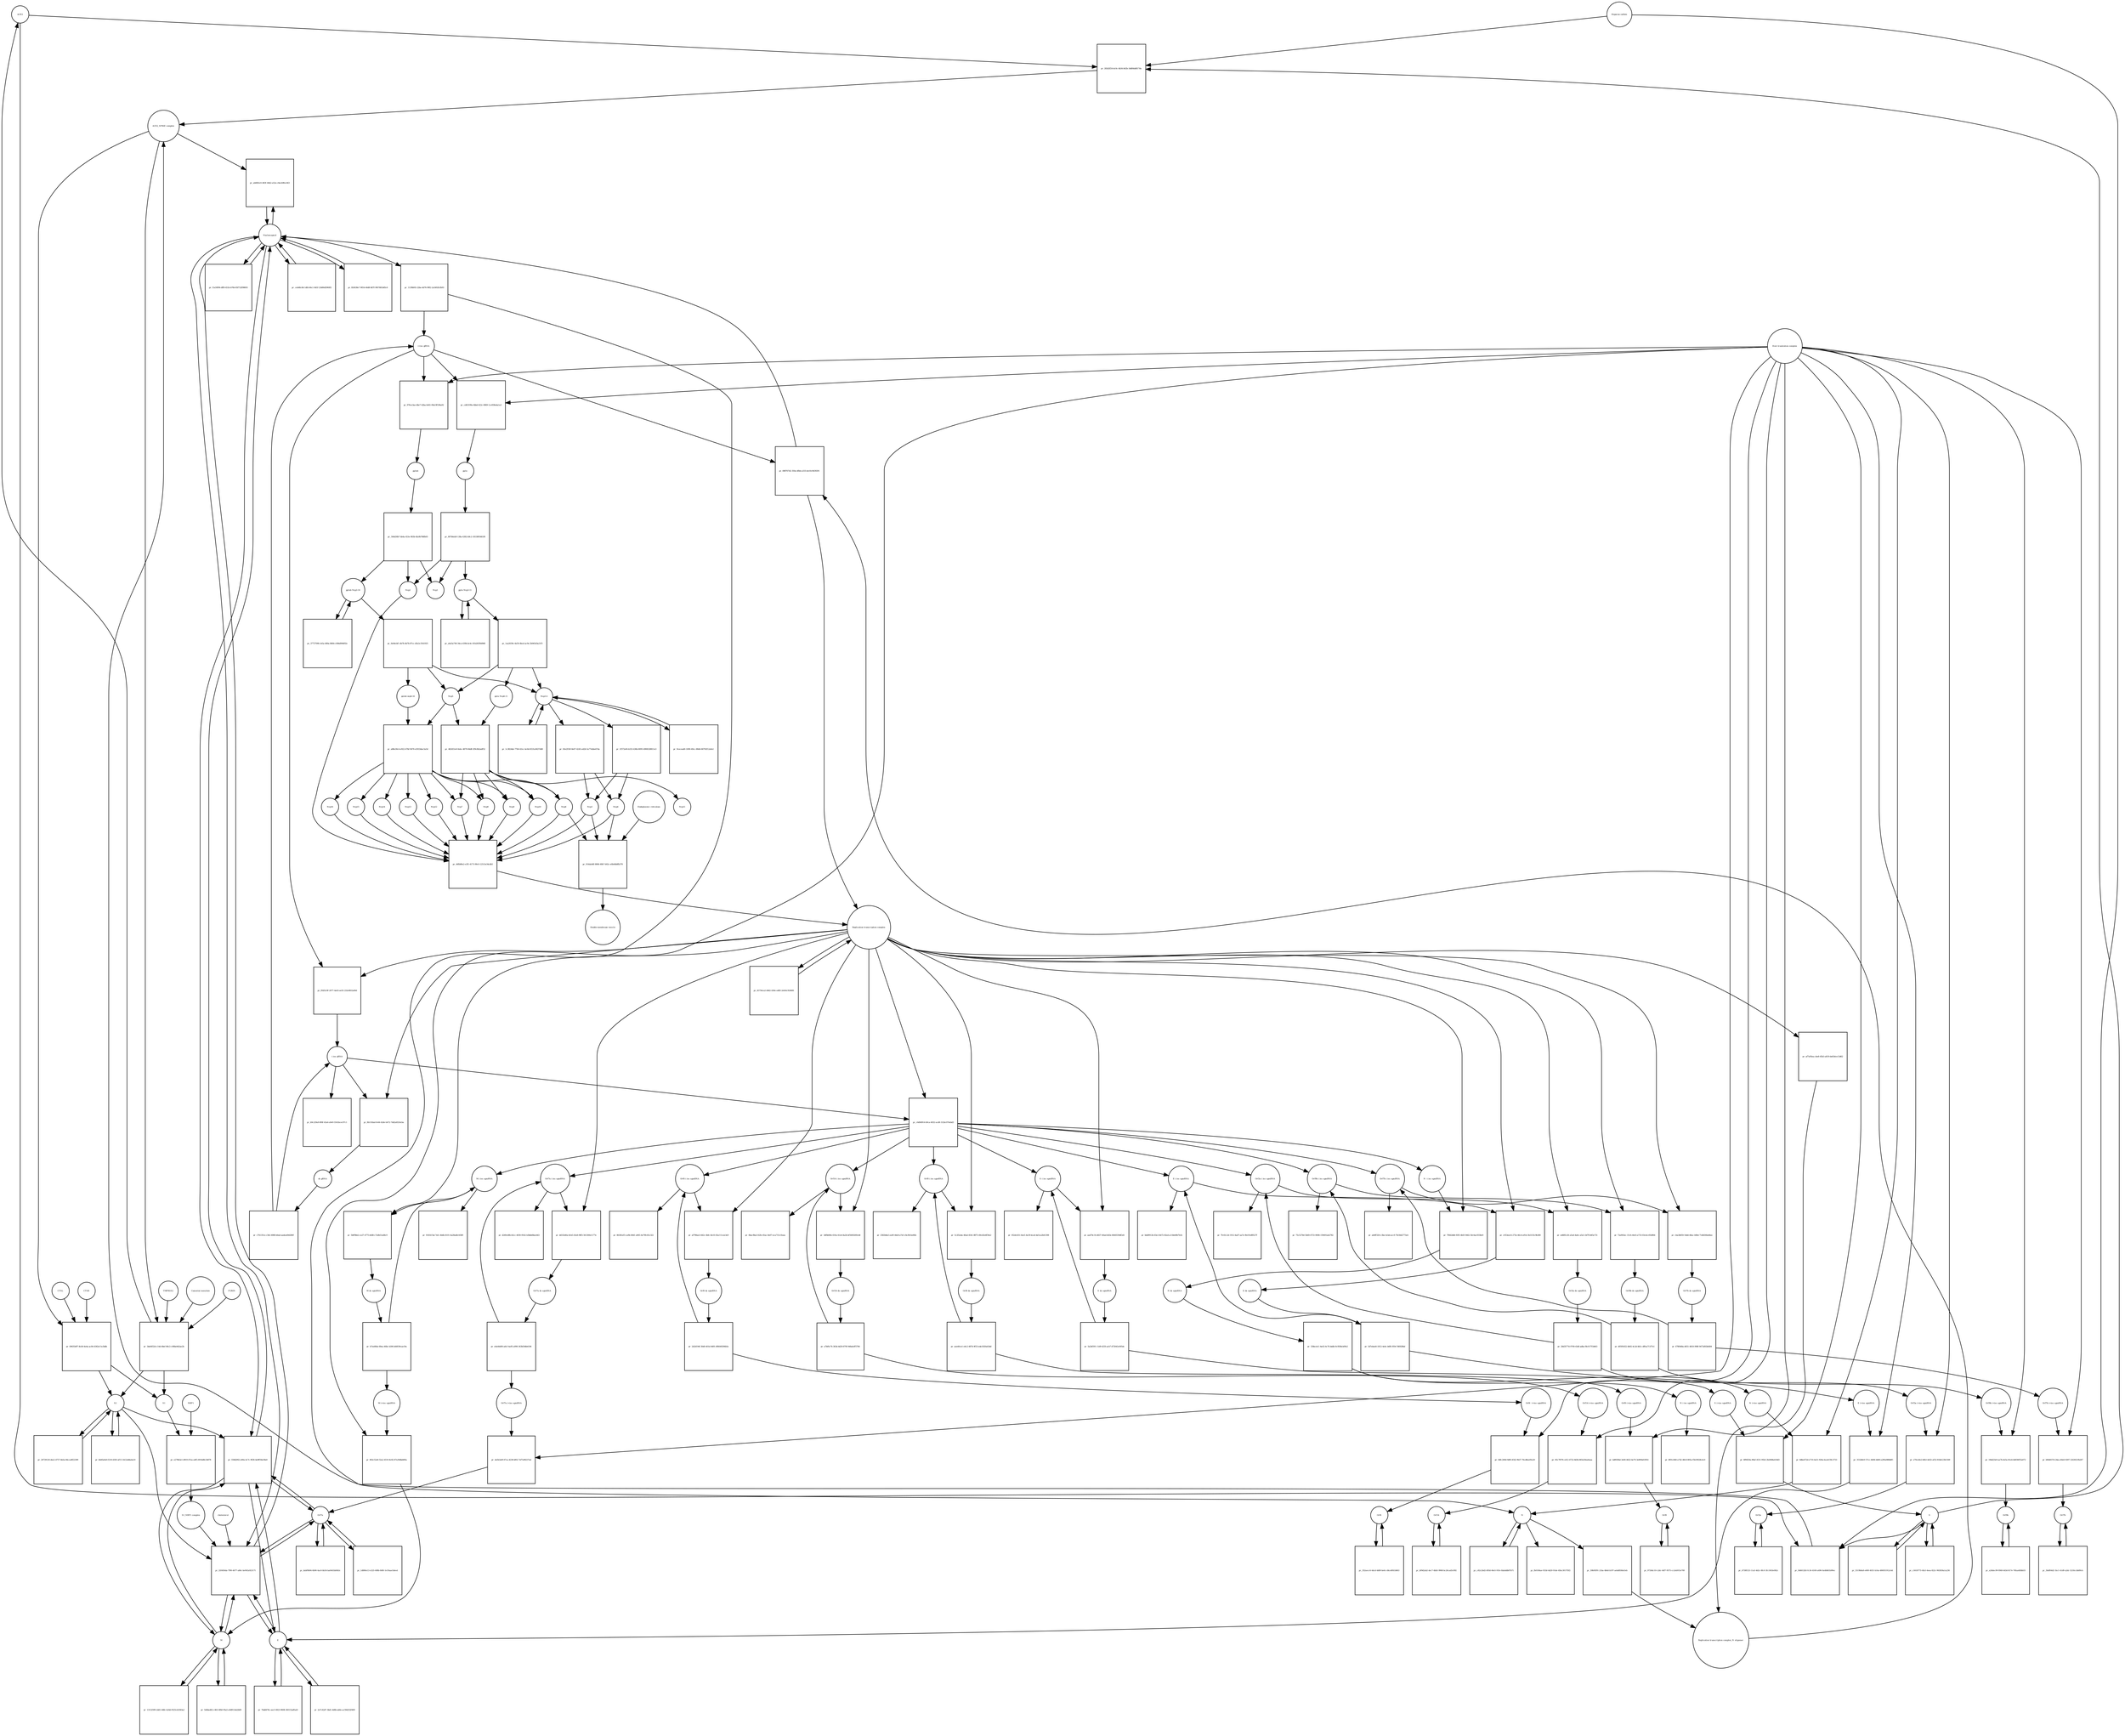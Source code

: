 strict digraph  {
ACE2 [annotation="", bipartite=0, cls=macromolecule, fontsize=4, label=ACE2, shape=circle];
"pr_282d2f24-dc0c-4b34-b62b-3dd84dd817da" [annotation="", bipartite=1, cls=process, fontsize=4, label="pr_282d2f24-dc0c-4b34-b62b-3dd84dd817da", shape=square];
"ACE2_SPIKE complex" [annotation="", bipartite=0, cls=complex, fontsize=4, label="ACE2_SPIKE complex", shape=circle];
"Heparan sulfate" [annotation="urn_miriam_obo.chebi_CHEBI%3A28815", bipartite=0, cls="simple chemical", fontsize=4, label="Heparan sulfate", shape=circle];
S [annotation=urn_miriam_uniprot_P0DTC2, bipartite=0, cls=macromolecule, fontsize=4, label=S, shape=circle];
Nucleocapsid [annotation="urn_miriam_obo.go_GO%3A0019013", bipartite=0, cls=complex, fontsize=4, label=Nucleocapsid, shape=circle];
"pr_ab6fb5c0-483f-44b2-a52e-c8acb9fec463" [annotation="", bipartite=1, cls=process, fontsize=4, label="pr_ab6fb5c0-483f-44b2-a52e-c8acb9fec463", shape=square];
"pr_69635d97-8cb9-4e4a-ac84-4362e11e3bdb" [annotation="", bipartite=1, cls=process, fontsize=4, label="pr_69635d97-8cb9-4e4a-ac84-4362e11e3bdb", shape=square];
S2 [annotation=urn_miriam_interpro_IPR002552, bipartite=0, cls=macromolecule, fontsize=4, label=S2, shape=circle];
CTSB [annotation="", bipartite=0, cls=macromolecule, fontsize=4, label=CTSB, shape=circle];
CTSL [annotation="", bipartite=0, cls=macromolecule, fontsize=4, label=CTSL, shape=circle];
S1 [annotation=urn_miriam_interpro_IPR002551, bipartite=0, cls=macromolecule, fontsize=4, label=S1, shape=circle];
"pr_9d4612b5-fc34-4160-a496-0a48d61b99ec" [annotation="", bipartite=1, cls=process, fontsize=4, label="pr_9d4612b5-fc34-4160-a496-0a48d61b99ec", shape=square];
"pr_320456da-7f90-4677-a86c-be943a923171" [annotation="", bipartite=1, cls=process, fontsize=4, label="pr_320456da-7f90-4677-a86c-be943a923171", shape=square];
cholesterol [annotation="urn_miriam_obo.chebi_CHEBI%3A16113", bipartite=0, cls="simple chemical", fontsize=4, label=cholesterol, shape=circle];
"S1_NRP1 complex" [annotation="", bipartite=0, cls=complex, fontsize=4, label="S1_NRP1 complex", shape=circle];
E [annotation=urn_miriam_uniprot_P0DTC4, bipartite=0, cls=macromolecule, fontsize=4, label=E, shape=circle];
M [annotation=urn_miriam_uniprot_P0DTC5, bipartite=0, cls=macromolecule, fontsize=4, label=M, shape=circle];
Orf7a [annotation=urn_miriam_uniprot_P0DTC7, bipartite=0, cls=macromolecule, fontsize=4, label=Orf7a, shape=circle];
"pr_1139bf45-22ba-4d76-99f2-2a5492fcfb93" [annotation="", bipartite=1, cls=process, fontsize=4, label="pr_1139bf45-22ba-4d76-99f2-2a5492fcfb93", shape=square];
"(+)ss gRNA" [annotation=urn_miriam_refseq_NC_045512, bipartite=0, cls="nucleic acid feature", fontsize=4, label="(+)ss gRNA", shape=circle];
N [annotation=urn_miriam_uniprot_P0DTC9, bipartite=0, cls="macromolecule multimer", fontsize=4, label=N, shape=circle];
"pr_ceb46c8d-1dfd-46c1-8d1f-25d66d5960f2" [annotation="", bipartite=1, cls=process, fontsize=4, label="pr_ceb46c8d-1dfd-46c1-8d1f-25d66d5960f2", shape=square];
"pr_fb5638e7-9054-46d8-8d7f-9f47681b85c6" [annotation="", bipartite=1, cls=process, fontsize=4, label="pr_fb5638e7-9054-46d8-8d7f-9f47681b85c6", shape=square];
"pr_fb0184ae-933d-4d20-91de-45bc3017f5f2" [annotation="", bipartite=1, cls=process, fontsize=4, label="pr_fb0184ae-933d-4d20-91de-45bc3017f5f2", shape=square];
"pr_c82c2bd2-d93d-46e5-91fe-fdabddb87b71" [annotation="", bipartite=1, cls=process, fontsize=4, label="pr_c82c2bd2-d93d-46e5-91fe-fdabddb87b71", shape=square];
"N (+)ss sgmRNA" [annotation=urn_miriam_ncbigene_43740575, bipartite=0, cls="nucleic acid feature", fontsize=4, label="N (+)ss sgmRNA", shape=circle];
"pr_8dbe472d-e710-4a51-926a-bca4159c3733" [annotation="", bipartite=1, cls=process, fontsize=4, label="pr_8dbe472d-e710-4a51-926a-bca4159c3733", shape=square];
"Host translation complex" [annotation="urn_miriam_obo.go_GO%3A0070992", bipartite=0, cls=complex, fontsize=4, label="Host translation complex", shape=circle];
"pr_f1a50f94-dff8-451b-b76b-85f732f98693" [annotation="", bipartite=1, cls=process, fontsize=4, label="pr_f1a50f94-dff8-451b-b76b-85f732f98693", shape=square];
"pr_3de6652d-c14d-48ef-86c2-c08be9d2ae2b" [annotation="", bipartite=1, cls=process, fontsize=4, label="pr_3de6652d-c14d-48ef-86c2-c08be9d2ae2b", shape=square];
FURIN [annotation="", bipartite=0, cls=macromolecule, fontsize=4, label=FURIN, shape=circle];
TMPRSS2 [annotation="", bipartite=0, cls=macromolecule, fontsize=4, label=TMPRSS2, shape=circle];
"Camostat mesylate" [annotation="urn_miriam_pubchem.compound_2536", bipartite=0, cls="simple chemical", fontsize=4, label="Camostat mesylate", shape=circle];
"pr_26729120-dee2-4757-bb3a-84cca8f22309" [annotation="", bipartite=1, cls=process, fontsize=4, label="pr_26729120-dee2-4757-bb3a-84cca8f22309", shape=square];
"Replication transcription complex_N oligomer" [annotation="", bipartite=0, cls=complex, fontsize=4, label="Replication transcription complex_N oligomer", shape=circle];
"pr_088767d2-350a-4fbb-a333-de10c9439291" [annotation="", bipartite=1, cls=process, fontsize=4, label="pr_088767d2-350a-4fbb-a333-de10c9439291", shape=square];
"Replication transcription complex" [annotation="", bipartite=0, cls=complex, fontsize=4, label="Replication transcription complex", shape=circle];
"pr_558d2f62-e00a-4c7c-9f28-4a9ff56e58e0" [annotation="", bipartite=1, cls=process, fontsize=4, label="pr_558d2f62-e00a-4c7c-9f28-4a9ff56e58e0", shape=square];
"pr_b6d5a0e0-f218-4303-af15-1b12a8da4a10" [annotation="", bipartite=1, cls=process, fontsize=4, label="pr_b6d5a0e0-f218-4303-af15-1b12a8da4a10", shape=square];
"pp1a Nsp3-11" [annotation=urn_miriam_uniprot_P0DTC1, bipartite=0, cls=macromolecule, fontsize=4, label="pp1a Nsp3-11", shape=circle];
"pr_1aa2639c-6e50-4bcd-ac9e-2b945d3a21f3" [annotation="", bipartite=1, cls=process, fontsize=4, label="pr_1aa2639c-6e50-4bcd-ac9e-2b945d3a21f3", shape=square];
"pp1a Nsp6-11" [annotation=urn_miriam_uniprot_P0DTC1, bipartite=0, cls=macromolecule, fontsize=4, label="pp1a Nsp6-11", shape=circle];
"Nsp3-4" [annotation="urn_miriam_ncbiprotein_YP_009725299|urn_miriam_ncbiprotein_YP_009725300", bipartite=0, cls=macromolecule, fontsize=4, label="Nsp3-4", shape=circle];
Nsp5 [annotation=urn_miriam_ncbiprotein_YP_009725301, bipartite=0, cls="macromolecule multimer", fontsize=4, label=Nsp5, shape=circle];
"Endoplasmic reticulum" [annotation="urn_miriam_obo.go_GO%3A0005783", bipartite=0, cls=complex, fontsize=4, label="Endoplasmic reticulum", shape=circle];
"pr_914da9df-8806-49b7-b92c-e0b44b8fb378" [annotation="", bipartite=1, cls=process, fontsize=4, label="pr_914da9df-8806-49b7-b92c-e0b44b8fb378", shape=square];
"Double-membrane vesicle" [annotation="urn_miriam_obo.go_GO%3A0039718", bipartite=0, cls=complex, fontsize=4, label="Double-membrane vesicle", shape=circle];
Nsp4 [annotation=urn_miriam_ncbiprotein_YP_009725300, bipartite=0, cls=macromolecule, fontsize=4, label=Nsp4, shape=circle];
Nsp3 [annotation=urn_miriam_ncbiprotein_YP_009725299, bipartite=0, cls=macromolecule, fontsize=4, label=Nsp3, shape=circle];
Nsp6 [annotation=urn_miriam_ncbiprotein_YP_009725302, bipartite=0, cls=macromolecule, fontsize=4, label=Nsp6, shape=circle];
"pr_a6a5a749-34ca-439b-bc4c-81b265f9d968" [annotation="", bipartite=1, cls=process, fontsize=4, label="pr_a6a5a749-34ca-439b-bc4c-81b265f9d968", shape=square];
"pr_9cecead0-1690-49cc-88d4-66792f12a0a1" [annotation="", bipartite=1, cls=process, fontsize=4, label="pr_9cecead0-1690-49cc-88d4-66792f12a0a1", shape=square];
"pp1ab Nsp3-16" [annotation=urn_miriam_uniprot_P0DTD1, bipartite=0, cls=macromolecule, fontsize=4, label="pp1ab Nsp3-16", shape=circle];
"pr_37727090-cb5a-480a-8684-c084d994f02c" [annotation="", bipartite=1, cls=process, fontsize=4, label="pr_37727090-cb5a-480a-8684-c084d994f02c", shape=square];
"pr_0e9dcbf1-4b7b-4b7b-87cc-d5e2c3541925" [annotation="", bipartite=1, cls=process, fontsize=4, label="pr_0e9dcbf1-4b7b-4b7b-87cc-d5e2c3541925", shape=square];
"pp1ab nsp6-16" [annotation=urn_miriam_uniprot_P0DTD1, bipartite=0, cls=macromolecule, fontsize=4, label="pp1ab nsp6-16", shape=circle];
"pr_13132599-2dd1-448c-b24d-0525cb3583a2" [annotation="", bipartite=1, cls=process, fontsize=4, label="pr_13132599-2dd1-448c-b24d-0525cb3583a2", shape=square];
"pr_7bdd476c-eecf-4923-9608-383152affad3" [annotation="", bipartite=1, cls=process, fontsize=4, label="pr_7bdd476c-eecf-4923-9608-383152affad3", shape=square];
"pr_c5618773-4fa5-4eea-822c-963836a1a236" [annotation="", bipartite=1, cls=process, fontsize=4, label="pr_c5618773-4fa5-4eea-822c-963836a1a236", shape=square];
"pr_5d4bed62-c463-4fb0-95a5-e9d913eb2b69" [annotation="", bipartite=1, cls=process, fontsize=4, label="pr_5d4bed62-c463-4fb0-95a5-e9d913eb2b69", shape=square];
"pr_2e7c42d7-3bd1-4d6b-ab6e-ac59d252f409" [annotation="", bipartite=1, cls=process, fontsize=4, label="pr_2e7c42d7-3bd1-4d6b-ab6e-ac59d252f409", shape=square];
"pr_5519b8a8-e600-4031-b14a-486931912c6d" [annotation="", bipartite=1, cls=process, fontsize=4, label="pr_5519b8a8-e600-4031-b14a-486931912c6d", shape=square];
"pr_dabf9b94-6b96-4ac6-bb34-ba0441bb9b3c" [annotation="", bipartite=1, cls=process, fontsize=4, label="pr_dabf9b94-6b96-4ac6-bb34-ba0441bb9b3c", shape=square];
Orf6 [annotation=urn_miriam_uniprot_P0DTC6, bipartite=0, cls=macromolecule, fontsize=4, label=Orf6, shape=circle];
"pr_352aecc6-4dcd-4d69-be6c-d4ce8f41b863" [annotation="", bipartite=1, cls=process, fontsize=4, label="pr_352aecc6-4dcd-4d69-be6c-d4ce8f41b863", shape=square];
Orf3a [annotation=urn_miriam_uniprot_P0DTC3, bipartite=0, cls=macromolecule, fontsize=4, label=Orf3a, shape=circle];
"pr_4738f125-11a5-4d2c-8fc0-3fc1063e082c" [annotation="", bipartite=1, cls=process, fontsize=4, label="pr_4738f125-11a5-4d2c-8fc0-3fc1063e082c", shape=square];
Orf8 [annotation=urn_miriam_uniprot_P0DTC8, bipartite=0, cls=macromolecule, fontsize=4, label=Orf8, shape=circle];
"pr_9726dc10-c2dc-44f7-9575-cc2eb915e700" [annotation="", bipartite=1, cls=process, fontsize=4, label="pr_9726dc10-c2dc-44f7-9575-cc2eb915e700", shape=square];
Orf9b [annotation=urn_miriam_uniprot_P0DTD2, bipartite=0, cls=macromolecule, fontsize=4, label=Orf9b, shape=circle];
"pr_a26dec99-f068-443d-817e-76faa4fdbb55" [annotation="", bipartite=1, cls=process, fontsize=4, label="pr_a26dec99-f068-443d-817e-76faa4fdbb55", shape=square];
Orf14 [annotation=urn_miriam_uniprot_P0DTD3, bipartite=0, cls=macromolecule, fontsize=4, label=Orf14, shape=circle];
"pr_bf9d2ab2-dec7-4bb5-9968-bc26cad3c892" [annotation="", bipartite=1, cls=process, fontsize=4, label="pr_bf9d2ab2-dec7-4bb5-9968-bc26cad3c892", shape=square];
Orf7b [annotation=urn_miriam_uniprot_P0DTD8, bipartite=0, cls=macromolecule, fontsize=4, label=Orf7b, shape=circle];
"pr_3bdf04d2-1bc1-41d9-a2dc-5218ccbb89cb" [annotation="", bipartite=1, cls=process, fontsize=4, label="pr_3bdf04d2-1bc1-41d9-a2dc-5218ccbb89cb", shape=square];
"pr_1d886e13-e325-408b-84f6-1e19aae5deed" [annotation="", bipartite=1, cls=process, fontsize=4, label="pr_1d886e13-e325-408b-84f6-1e19aae5deed", shape=square];
"M (+)ss sgmRNA" [annotation="", bipartite=0, cls="nucleic acid feature", fontsize=4, label="M (+)ss sgmRNA", shape=circle];
"pr_802c52e8-52a2-4510-8c82-87a39dbd4f0a" [annotation="", bipartite=1, cls=process, fontsize=4, label="pr_802c52e8-52a2-4510-8c82-87a39dbd4f0a", shape=square];
"E (+)ss sgmRNA" [annotation="", bipartite=0, cls="nucleic acid feature", fontsize=4, label="E (+)ss sgmRNA", shape=circle];
"pr_3532db1f-57cc-4b94-b460-a2f0a088b8f1" [annotation="", bipartite=1, cls=process, fontsize=4, label="pr_3532db1f-57cc-4b94-b460-a2f0a088b8f1", shape=square];
"S (+)ss sgmRNA" [annotation="", bipartite=0, cls="nucleic acid feature", fontsize=4, label="S (+)ss sgmRNA", shape=circle];
"pr_6ff6f20a-89af-4531-95b3-2b2068a418d3" [annotation="", bipartite=1, cls=process, fontsize=4, label="pr_6ff6f20a-89af-4531-95b3-2b2068a418d3", shape=square];
"Orf7a (+)ss sgmRNA" [annotation="", bipartite=0, cls="nucleic acid feature", fontsize=4, label="Orf7a (+)ss sgmRNA", shape=circle];
"pr_da5b3a0f-67ca-4238-bf02-7ef7a90237ad" [annotation="", bipartite=1, cls=process, fontsize=4, label="pr_da5b3a0f-67ca-4238-bf02-7ef7a90237ad", shape=square];
"Orf6  (+)ss sgmRNA" [annotation="", bipartite=0, cls="nucleic acid feature", fontsize=4, label="Orf6  (+)ss sgmRNA", shape=circle];
"pr_0dfc249d-9df0-4542-9b37-76cd8ee05e20" [annotation="", bipartite=1, cls=process, fontsize=4, label="pr_0dfc249d-9df0-4542-9b37-76cd8ee05e20", shape=square];
"Orf3a (+)ss sgmRNA" [annotation="", bipartite=0, cls="nucleic acid feature", fontsize=4, label="Orf3a (+)ss sgmRNA", shape=circle];
"pr_e70ce0e2-bfb3-4d32-af32-81bb123b1569" [annotation="", bipartite=1, cls=process, fontsize=4, label="pr_e70ce0e2-bfb3-4d32-af32-81bb123b1569", shape=square];
"Orf8 (+)ss sgmRNA" [annotation="", bipartite=0, cls="nucleic acid feature", fontsize=4, label="Orf8 (+)ss sgmRNA", shape=circle];
"pr_bdf65fbd-3e60-4622-be70-3e809a61ff41" [annotation="", bipartite=1, cls=process, fontsize=4, label="pr_bdf65fbd-3e60-4622-be70-3e809a61ff41", shape=square];
"Orf9b (+)ss sgmRNA" [annotation="", bipartite=0, cls="nucleic acid feature", fontsize=4, label="Orf9b (+)ss sgmRNA", shape=circle];
"pr_16bd23e9-aa7b-4e5a-81e4-bb936f55a072" [annotation="", bipartite=1, cls=process, fontsize=4, label="pr_16bd23e9-aa7b-4e5a-81e4-bb936f55a072", shape=square];
"Orf14 (+)ss sgmRNA" [annotation="", bipartite=0, cls="nucleic acid feature", fontsize=4, label="Orf14 (+)ss sgmRNA", shape=circle];
"pr_85c7f076-cd12-4722-8d3b-865a50ea6aaa" [annotation="", bipartite=1, cls=process, fontsize=4, label="pr_85c7f076-cd12-4722-8d3b-865a50ea6aaa", shape=square];
"Orf7b (+)ss sgmRNA" [annotation="", bipartite=0, cls="nucleic acid feature", fontsize=4, label="Orf7b (+)ss sgmRNA", shape=circle];
"pr_b9b4037d-24ea-40e6-9297-3243021fb267" [annotation="", bipartite=1, cls=process, fontsize=4, label="pr_b9b4037d-24ea-40e6-9297-3243021fb267", shape=square];
"(-)ss gRNA" [annotation=urn_miriam_refseq_NC_045512, bipartite=0, cls="nucleic acid feature", fontsize=4, label="(-)ss gRNA", shape=circle];
"pr_b9c229a9-8f6f-43a4-a9e9-5541bcec97c1" [annotation="", bipartite=1, cls=process, fontsize=4, label="pr_b9c229a9-8f6f-43a4-a9e9-5541bcec97c1", shape=square];
"pr_59b95f91-21ba-4b6d-b197-aebd858de3eb" [annotation="", bipartite=1, cls=process, fontsize=4, label="pr_59b95f91-21ba-4b6d-b197-aebd858de3eb", shape=square];
"pr_f92f2c9f-2077-4a43-ae55-232e0832af6d" [annotation="", bipartite=1, cls=process, fontsize=4, label="pr_f92f2c9f-2077-4a43-ae55-232e0832af6d", shape=square];
"M (-)ss sgmRNA" [annotation=urn_miriam_ncbigene_43740571, bipartite=0, cls="nucleic acid feature", fontsize=4, label="M (-)ss sgmRNA", shape=circle];
"pr_9181b7ab-7efc-4b4b-8101-6a28adb14589" [annotation="", bipartite=1, cls=process, fontsize=4, label="pr_9181b7ab-7efc-4b4b-8101-6a28adb14589", shape=square];
"E (-)ss sgmRNA" [annotation=urn_miriam_ncbigene_43740570, bipartite=0, cls="nucleic acid feature", fontsize=4, label="E (-)ss sgmRNA", shape=circle];
"pr_bbd9912b-63e3-4b72-82ed-a11bb49b7b1b" [annotation="", bipartite=1, cls=process, fontsize=4, label="pr_bbd9912b-63e3-4b72-82ed-a11bb49b7b1b", shape=square];
"S (-)ss sgmRNA" [annotation="", bipartite=0, cls="nucleic acid feature", fontsize=4, label="S (-)ss sgmRNA", shape=circle];
"pr_052dc631-0ee5-4e39-bca4-be5ca2b41398" [annotation="", bipartite=1, cls=process, fontsize=4, label="pr_052dc631-0ee5-4e39-bca4-be5ca2b41398", shape=square];
"Orf7a (-)ss sgmRNA" [annotation="", bipartite=0, cls="nucleic acid feature", fontsize=4, label="Orf7a (-)ss sgmRNA", shape=circle];
"pr_d249cd0b-b5cc-4030-9542-b3bbb0bee443" [annotation="", bipartite=1, cls=process, fontsize=4, label="pr_d249cd0b-b5cc-4030-9542-b3bbb0bee443", shape=square];
"Orf6 (-)ss sgmRNA" [annotation="", bipartite=0, cls="nucleic acid feature", fontsize=4, label="Orf6 (-)ss sgmRNA", shape=circle];
"pr_86381ef3-ca9b-49d1-a965-4e79fc65c322" [annotation="", bipartite=1, cls=process, fontsize=4, label="pr_86381ef3-ca9b-49d1-a965-4e79fc65c322", shape=square];
"Orf3a (-)ss sgmRNA" [annotation="", bipartite=0, cls="nucleic acid feature", fontsize=4, label="Orf3a (-)ss sgmRNA", shape=circle];
"pr_7fc61c2d-1912-4ad7-aa7e-9b191df8527f" [annotation="", bipartite=1, cls=process, fontsize=4, label="pr_7fc61c2d-1912-4ad7-aa7e-9b191df8527f", shape=square];
"Orf8 (-)ss sgmRNA" [annotation="", bipartite=0, cls="nucleic acid feature", fontsize=4, label="Orf8 (-)ss sgmRNA", shape=circle];
"pr_2582b8a5-ea9f-44e8-a7ef-c0e39cfa06fe" [annotation="", bipartite=1, cls=process, fontsize=4, label="pr_2582b8a5-ea9f-44e8-a7ef-c0e39cfa06fe", shape=square];
"Orf9b (-)ss sgmRNA" [annotation="", bipartite=0, cls="nucleic acid feature", fontsize=4, label="Orf9b (-)ss sgmRNA", shape=circle];
"pr_75c527b0-5b69-4733-9008-159491ab2782" [annotation="", bipartite=1, cls=process, fontsize=4, label="pr_75c527b0-5b69-4733-9008-159491ab2782", shape=square];
"Orf14 (-)ss sgmRNA" [annotation="", bipartite=0, cls="nucleic acid feature", fontsize=4, label="Orf14 (-)ss sgmRNA", shape=circle];
"pr_0bac9ba3-62fe-45ac-8e07-eca715c1faea" [annotation="", bipartite=1, cls=process, fontsize=4, label="pr_0bac9ba3-62fe-45ac-8e07-eca715c1faea", shape=square];
"Orf7b (-)ss sgmRNA" [annotation="", bipartite=0, cls="nucleic acid feature", fontsize=4, label="Orf7b (-)ss sgmRNA", shape=circle];
"pr_ab0ff320-c3be-4cbd-acc9-7fe56d2773e4" [annotation="", bipartite=1, cls=process, fontsize=4, label="pr_ab0ff320-c3be-4cbd-acc9-7fe56d2773e4", shape=square];
"pr_8b11fdad-fe44-42de-b472-7dd2a8324cba" [annotation="", bipartite=1, cls=process, fontsize=4, label="pr_8b11fdad-fe44-42de-b472-7dd2a8324cba", shape=square];
"ds gRNA" [annotation=urn_miriam_refseq_NC_045512, bipartite=0, cls="nucleic acid feature", fontsize=4, label="ds gRNA", shape=circle];
"pr_5bff9bb2-ce27-4775-bfd8-c7a0b51a68c9" [annotation="", bipartite=1, cls=process, fontsize=4, label="pr_5bff9bb2-ce27-4775-bfd8-c7a0b51a68c9", shape=square];
"M ds sgmRNA" [annotation="", bipartite=0, cls="nucleic acid feature", fontsize=4, label="M ds sgmRNA", shape=circle];
"pr_c053eec6-273e-46c4-a91d-3b3135c9b380" [annotation="", bipartite=1, cls=process, fontsize=4, label="pr_c053eec6-273e-46c4-a91d-3b3135c9b380", shape=square];
"E ds sgmRNA" [annotation="", bipartite=0, cls="nucleic acid feature", fontsize=4, label="E ds sgmRNA", shape=circle];
"pr_aad74c16-d637-40ad-b63e-8640339df2d1" [annotation="", bipartite=1, cls=process, fontsize=4, label="pr_aad74c16-d637-40ad-b63e-8640339df2d1", shape=square];
"S ds sgmRNA" [annotation="", bipartite=0, cls="nucleic acid feature", fontsize=4, label="S ds sgmRNA", shape=circle];
"pr_dd332d0a-8cb5-43e8-98f3-561300e1177e" [annotation="", bipartite=1, cls=process, fontsize=4, label="pr_dd332d0a-8cb5-43e8-98f3-561300e1177e", shape=square];
"Orf7a ds sgmRNA" [annotation="", bipartite=0, cls="nucleic acid feature", fontsize=4, label="Orf7a ds sgmRNA", shape=circle];
"pr_af798ae3-642c-4bfc-8e10-45a111cee3e9" [annotation="", bipartite=1, cls=process, fontsize=4, label="pr_af798ae3-642c-4bfc-8e10-45a111cee3e9", shape=square];
"Orf6 ds sgmRNA" [annotation="", bipartite=0, cls="nucleic acid feature", fontsize=4, label="Orf6 ds sgmRNA", shape=circle];
"pr_ed685c26-a5a4-4a6c-a5e3-3d7f1d45e731" [annotation="", bipartite=1, cls=process, fontsize=4, label="pr_ed685c26-a5a4-4a6c-a5e3-3d7f1d45e731", shape=square];
"Orf3a ds sgmRNA" [annotation="", bipartite=0, cls="nucleic acid feature", fontsize=4, label="Orf3a ds sgmRNA", shape=circle];
"pr_5c2f2a4a-40ad-4541-8875-49cd3e4f59e2" [annotation="", bipartite=1, cls=process, fontsize=4, label="pr_5c2f2a4a-40ad-4541-8875-49cd3e4f59e2", shape=square];
"Orf8 ds sgmRNA" [annotation="", bipartite=0, cls="nucleic acid feature", fontsize=4, label="Orf8 ds sgmRNA", shape=circle];
"pr_72a903ec-15c4-44c6-a733-03cdcc05d964" [annotation="", bipartite=1, cls=process, fontsize=4, label="pr_72a903ec-15c4-44c6-a733-03cdcc05d964", shape=square];
"Orf9b ds sgmRNA" [annotation="", bipartite=0, cls="nucleic acid feature", fontsize=4, label="Orf9b ds sgmRNA", shape=circle];
"pr_3df8d49e-610a-41e4-8a2b-bf5600269cb8" [annotation="", bipartite=1, cls=process, fontsize=4, label="pr_3df8d49e-610a-41e4-8a2b-bf5600269cb8", shape=square];
"Orf14 ds sgmRNA" [annotation="", bipartite=0, cls="nucleic acid feature", fontsize=4, label="Orf14 ds sgmRNA", shape=circle];
"pr_cba3b859-54dd-48ac-b9b4-71db506eb8ee" [annotation="", bipartite=1, cls=process, fontsize=4, label="pr_cba3b859-54dd-48ac-b9b4-71db506eb8ee", shape=square];
"Orf7b ds sgmRNA" [annotation="", bipartite=0, cls="nucleic acid feature", fontsize=4, label="Orf7b ds sgmRNA", shape=circle];
"pr_c761351e-c3b3-4988-b6ad-aadea49d280f" [annotation="", bipartite=1, cls=process, fontsize=4, label="pr_c761351e-c3b3-4988-b6ad-aadea49d280f", shape=square];
"pr_b7ee8fde-69ea-46bc-b306-bfd039cae19a" [annotation="", bipartite=1, cls=process, fontsize=4, label="pr_b7ee8fde-69ea-46bc-b306-bfd039cae19a", shape=square];
"pr_5d7ebee8-1812-4e4c-b6f6-959c7d6928bd" [annotation="", bipartite=1, cls=process, fontsize=4, label="pr_5d7ebee8-1812-4e4c-b6f6-959c7d6928bd", shape=square];
"pr_5a2bf391-11d9-425f-acb7-d72043c005dc" [annotation="", bipartite=1, cls=process, fontsize=4, label="pr_5a2bf391-11d9-425f-acb7-d72043c005dc", shape=square];
"pr_e4e44d00-a6cf-4a95-a990-363b59db4184" [annotation="", bipartite=1, cls=process, fontsize=4, label="pr_e4e44d00-a6cf-4a95-a990-363b59db4184", shape=square];
"pr_2d2d194f-30d0-401d-9d91-8f6649296b5e" [annotation="", bipartite=1, cls=process, fontsize=4, label="pr_2d2d194f-30d0-401d-9d91-8f6649296b5e", shape=square];
"pr_28d3577d-9749-43df-adbe-f8c017f1b843" [annotation="", bipartite=1, cls=process, fontsize=4, label="pr_28d3577d-9749-43df-adbe-f8c017f1b843", shape=square];
"pr_aee40ce1-e4c2-487d-9f33-ede1820a63dd" [annotation="", bipartite=1, cls=process, fontsize=4, label="pr_aee40ce1-e4c2-487d-9f33-ede1820a63dd", shape=square];
"pr_d0595452-4b92-4c2d-8d1c-dffea711f7e1" [annotation="", bipartite=1, cls=process, fontsize=4, label="pr_d0595452-4b92-4c2d-8d1c-dffea711f7e1", shape=square];
"pr_a7bf6c76-363d-4d29-870f-948afeff5784" [annotation="", bipartite=1, cls=process, fontsize=4, label="pr_a7bf6c76-363d-4d29-870f-948afeff5784", shape=square];
"pr_678f448a-d651-4818-998f-9472d92bfd04" [annotation="", bipartite=1, cls=process, fontsize=4, label="pr_678f448a-d651-4818-998f-9472d92bfd04", shape=square];
"N  (-)ss sgmRNA" [annotation=urn_miriam_ncbigene_43740575, bipartite=0, cls="nucleic acid feature", fontsize=4, label="N  (-)ss sgmRNA", shape=circle];
"pr_7f642db8-93f5-4b5f-9462-5b14ac0558e9" [annotation="", bipartite=1, cls=process, fontsize=4, label="pr_7f642db8-93f5-4b5f-9462-5b14ac0558e9", shape=square];
"N ds sgmRNA" [annotation="", bipartite=0, cls="nucleic acid feature", fontsize=4, label="N ds sgmRNA", shape=circle];
"pr_338ecdc1-4e43-4c76-bddb-9c950bcbf9e2" [annotation="", bipartite=1, cls=process, fontsize=4, label="pr_338ecdc1-4e43-4c76-bddb-9c950bcbf9e2", shape=square];
"N (-)ss sgmRNA" [annotation="", bipartite=0, cls="nucleic acid feature", fontsize=4, label="N (-)ss sgmRNA", shape=circle];
pp1ab [annotation=urn_miriam_uniprot_P0DTD1, bipartite=0, cls=macromolecule, fontsize=4, label=pp1ab, shape=circle];
"pr_564d30b7-bb4a-453e-983b-4fa9b788fb05" [annotation="", bipartite=1, cls=process, fontsize=4, label="pr_564d30b7-bb4a-453e-983b-4fa9b788fb05", shape=square];
Nsp2 [annotation=urn_miriam_ncbiprotein_YP_009725298, bipartite=0, cls=macromolecule, fontsize=4, label=Nsp2, shape=circle];
Nsp1 [annotation=urn_miriam_ncbiprotein_YP_009725297, bipartite=0, cls=macromolecule, fontsize=4, label=Nsp1, shape=circle];
pp1a [annotation=urn_miriam_uniprot_P0DTC1, bipartite=0, cls=macromolecule, fontsize=4, label=pp1a, shape=circle];
"pr_807b6eb9-138a-4382-b9c2-1815895461f8" [annotation="", bipartite=1, cls=process, fontsize=4, label="pr_807b6eb9-138a-4382-b9c2-1815895461f8", shape=square];
"pr_1c3824de-77b0-43cc-bc6d-6531a9437d48" [annotation="", bipartite=1, cls=process, fontsize=4, label="pr_1c3824de-77b0-43cc-bc6d-6531a9437d48", shape=square];
"pr_1f572ef4-b333-436b-8095-4908328811e3" [annotation="", bipartite=1, cls=process, fontsize=4, label="pr_1f572ef4-b333-436b-8095-4908328811e3", shape=square];
"pr_83e2f16f-8e07-4245-a42b-5a77ebbe47da" [annotation="", bipartite=1, cls=process, fontsize=4, label="pr_83e2f16f-8e07-4245-a42b-5a77ebbe47da", shape=square];
"pr_482451e0-0ebc-4879-84d8-5f9c8b2adf52" [annotation="", bipartite=1, cls=process, fontsize=4, label="pr_482451e0-0ebc-4879-84d8-5f9c8b2adf52", shape=square];
Nsp7 [annotation=urn_miriam_ncbiprotein_YP_009725303, bipartite=0, cls=macromolecule, fontsize=4, label=Nsp7, shape=circle];
Nsp8 [annotation=urn_miriam_ncbiprotein_YP_009725304, bipartite=0, cls=macromolecule, fontsize=4, label=Nsp8, shape=circle];
Nsp9 [annotation=urn_miriam_ncbiprotein_YP_009725305, bipartite=0, cls=macromolecule, fontsize=4, label=Nsp9, shape=circle];
Nsp10 [annotation=urn_miriam_ncbiprotein_YP_009725306, bipartite=0, cls=macromolecule, fontsize=4, label=Nsp10, shape=circle];
Nsp11 [annotation=urn_miriam_ncbiprotein_YP_009725312, bipartite=0, cls=macromolecule, fontsize=4, label=Nsp11, shape=circle];
"pr_a88e30c4-e922-47bf-9470-e5933dac5a5d" [annotation="", bipartite=1, cls=process, fontsize=4, label="pr_a88e30c4-e922-47bf-9470-e5933dac5a5d", shape=square];
Nsp13 [annotation=urn_miriam_ncbiprotein_YP_009725308, bipartite=0, cls=macromolecule, fontsize=4, label=Nsp13, shape=circle];
Nsp12 [annotation=urn_miriam_ncbiprotein_YP_009725307, bipartite=0, cls=macromolecule, fontsize=4, label=Nsp12, shape=circle];
Nsp16 [annotation=urn_miriam_ncbiprotein_YP_009725311, bipartite=0, cls=macromolecule, fontsize=4, label=Nsp16, shape=circle];
Nsp15 [annotation=urn_miriam_ncbiprotein_YP_009725310, bipartite=0, cls=macromolecule, fontsize=4, label=Nsp15, shape=circle];
Nsp14 [annotation=urn_miriam_ncbiprotein_YP_009725309, bipartite=0, cls=macromolecule, fontsize=4, label=Nsp14, shape=circle];
"pr_46fb80e2-e3f1-4173-99c0-12513e34cdb5" [annotation="", bipartite=1, cls=process, fontsize=4, label="pr_46fb80e2-e3f1-4173-99c0-12513e34cdb5", shape=square];
"pr_cd63199a-4bbd-422c-8069-1ce938eda1a3" [annotation="", bipartite=1, cls=process, fontsize=4, label="pr_cd63199a-4bbd-422c-8069-1ce938eda1a3", shape=square];
"pr_976ce3ae-dbe7-42ba-b441-f6dc9f106a92" [annotation="", bipartite=1, cls=process, fontsize=4, label="pr_976ce3ae-dbe7-42ba-b441-f6dc9f106a92", shape=square];
"pr_8f01c840-a742-48c8-805a-f5b19028c4c0" [annotation="", bipartite=1, cls=process, fontsize=4, label="pr_8f01c840-a742-48c8-805a-f5b19028c4c0", shape=square];
"pr_45754ca2-d442-436e-a485-2efe6c924681" [annotation="", bipartite=1, cls=process, fontsize=4, label="pr_45754ca2-d442-436e-a485-2efe6c924681", shape=square];
"pr_af7a95ea-cbe8-45b3-a819-de83dce13d62" [annotation="", bipartite=1, cls=process, fontsize=4, label="pr_af7a95ea-cbe8-45b3-a819-de83dce13d62", shape=square];
"pr_c6d9d914-b9ca-4032-acd8-312bc074ebd3" [annotation="", bipartite=1, cls=process, fontsize=4, label="pr_c6d9d914-b9ca-4032-acd8-312bc074ebd3", shape=square];
"pr_e278b3e1-d919-47ea-a4f5-6914d8c54878" [annotation="", bipartite=1, cls=process, fontsize=4, label="pr_e278b3e1-d919-47ea-a4f5-6914d8c54878", shape=square];
NRP1 [annotation="", bipartite=0, cls=macromolecule, fontsize=4, label=NRP1, shape=circle];
ACE2 -> "pr_282d2f24-dc0c-4b34-b62b-3dd84dd817da"  [annotation="", interaction_type=consumption];
ACE2 -> "pr_9d4612b5-fc34-4160-a496-0a48d61b99ec"  [annotation="", interaction_type=consumption];
"pr_282d2f24-dc0c-4b34-b62b-3dd84dd817da" -> "ACE2_SPIKE complex"  [annotation="", interaction_type=production];
"ACE2_SPIKE complex" -> "pr_ab6fb5c0-483f-44b2-a52e-c8acb9fec463"  [annotation="urn_miriam_pubmed_32142651|urn_miriam_pubmed_32094589|urn_miriam_taxonomy_2697049", interaction_type=stimulation];
"ACE2_SPIKE complex" -> "pr_69635d97-8cb9-4e4a-ac84-4362e11e3bdb"  [annotation="", interaction_type=consumption];
"ACE2_SPIKE complex" -> "pr_3de6652d-c14d-48ef-86c2-c08be9d2ae2b"  [annotation="", interaction_type=consumption];
"Heparan sulfate" -> "pr_282d2f24-dc0c-4b34-b62b-3dd84dd817da"  [annotation="urn_miriam_pubmed_32142651|urn_miriam_pubmed_32094589|urn_miriam_taxonomy_2697049|urn_miriam_pubmed_32970989", interaction_type=stimulation];
"Heparan sulfate" -> "pr_9d4612b5-fc34-4160-a496-0a48d61b99ec"  [annotation="urn_miriam_pubmed_32142651|urn_miriam_pubmed_32094589|urn_miriam_taxonomy_2697049|urn_miriam_pubmed_32155444|urn_miriam_pubmed_32970989", interaction_type=stimulation];
S -> "pr_282d2f24-dc0c-4b34-b62b-3dd84dd817da"  [annotation="", interaction_type=consumption];
S -> "pr_9d4612b5-fc34-4160-a496-0a48d61b99ec"  [annotation="", interaction_type=consumption];
S -> "pr_c5618773-4fa5-4eea-822c-963836a1a236"  [annotation="", interaction_type=consumption];
S -> "pr_5519b8a8-e600-4031-b14a-486931912c6d"  [annotation="", interaction_type=consumption];
Nucleocapsid -> "pr_ab6fb5c0-483f-44b2-a52e-c8acb9fec463"  [annotation="", interaction_type=consumption];
Nucleocapsid -> "pr_320456da-7f90-4677-a86c-be943a923171"  [annotation="", interaction_type=consumption];
Nucleocapsid -> "pr_1139bf45-22ba-4d76-99f2-2a5492fcfb93"  [annotation="", interaction_type=consumption];
Nucleocapsid -> "pr_ceb46c8d-1dfd-46c1-8d1f-25d66d5960f2"  [annotation="", interaction_type=consumption];
Nucleocapsid -> "pr_fb5638e7-9054-46d8-8d7f-9f47681b85c6"  [annotation="", interaction_type=consumption];
Nucleocapsid -> "pr_f1a50f94-dff8-451b-b76b-85f732f98693"  [annotation="", interaction_type=consumption];
Nucleocapsid -> "pr_558d2f62-e00a-4c7c-9f28-4a9ff56e58e0"  [annotation="", interaction_type=consumption];
"pr_ab6fb5c0-483f-44b2-a52e-c8acb9fec463" -> Nucleocapsid  [annotation="", interaction_type=production];
"pr_69635d97-8cb9-4e4a-ac84-4362e11e3bdb" -> S2  [annotation="", interaction_type=production];
"pr_69635d97-8cb9-4e4a-ac84-4362e11e3bdb" -> S1  [annotation="", interaction_type=production];
S2 -> "pr_320456da-7f90-4677-a86c-be943a923171"  [annotation="urn_miriam_pubmed_32142651|urn_miriam_pubmed_32094589|urn_miriam_pubmed_32047258|urn_miriam_taxonomy_2697049|urn_miriam_pubmed_32944968", interaction_type=stimulation];
S2 -> "pr_26729120-dee2-4757-bb3a-84cca8f22309"  [annotation="", interaction_type=consumption];
S2 -> "pr_558d2f62-e00a-4c7c-9f28-4a9ff56e58e0"  [annotation="urn_miriam_pubmed_32142651|urn_miriam_pubmed_32047258|urn_miriam_taxonomy_2697049", interaction_type=stimulation];
S2 -> "pr_b6d5a0e0-f218-4303-af15-1b12a8da4a10"  [annotation="", interaction_type=consumption];
CTSB -> "pr_69635d97-8cb9-4e4a-ac84-4362e11e3bdb"  [annotation="urn_miriam_pubmed_32142651|urn_miriam_taxonomy_2697049", interaction_type=catalysis];
CTSL -> "pr_69635d97-8cb9-4e4a-ac84-4362e11e3bdb"  [annotation="urn_miriam_pubmed_32142651|urn_miriam_taxonomy_2697049", interaction_type=catalysis];
S1 -> "pr_e278b3e1-d919-47ea-a4f5-6914d8c54878"  [annotation="", interaction_type=consumption];
"pr_9d4612b5-fc34-4160-a496-0a48d61b99ec" -> "ACE2_SPIKE complex"  [annotation="", interaction_type=production];
"pr_320456da-7f90-4677-a86c-be943a923171" -> Nucleocapsid  [annotation="", interaction_type=production];
"pr_320456da-7f90-4677-a86c-be943a923171" -> E  [annotation="", interaction_type=production];
"pr_320456da-7f90-4677-a86c-be943a923171" -> M  [annotation="", interaction_type=production];
"pr_320456da-7f90-4677-a86c-be943a923171" -> Orf7a  [annotation="", interaction_type=production];
cholesterol -> "pr_320456da-7f90-4677-a86c-be943a923171"  [annotation="urn_miriam_pubmed_32142651|urn_miriam_pubmed_32094589|urn_miriam_pubmed_32047258|urn_miriam_taxonomy_2697049|urn_miriam_pubmed_32944968", interaction_type=stimulation];
"S1_NRP1 complex" -> "pr_320456da-7f90-4677-a86c-be943a923171"  [annotation="urn_miriam_pubmed_32142651|urn_miriam_pubmed_32094589|urn_miriam_pubmed_32047258|urn_miriam_taxonomy_2697049|urn_miriam_pubmed_32944968", interaction_type=stimulation];
E -> "pr_320456da-7f90-4677-a86c-be943a923171"  [annotation="", interaction_type=consumption];
E -> "pr_558d2f62-e00a-4c7c-9f28-4a9ff56e58e0"  [annotation="", interaction_type=consumption];
E -> "pr_7bdd476c-eecf-4923-9608-383152affad3"  [annotation="", interaction_type=consumption];
E -> "pr_2e7c42d7-3bd1-4d6b-ab6e-ac59d252f409"  [annotation="", interaction_type=consumption];
M -> "pr_320456da-7f90-4677-a86c-be943a923171"  [annotation="", interaction_type=consumption];
M -> "pr_558d2f62-e00a-4c7c-9f28-4a9ff56e58e0"  [annotation="", interaction_type=consumption];
M -> "pr_13132599-2dd1-448c-b24d-0525cb3583a2"  [annotation="", interaction_type=consumption];
M -> "pr_5d4bed62-c463-4fb0-95a5-e9d913eb2b69"  [annotation="", interaction_type=consumption];
Orf7a -> "pr_320456da-7f90-4677-a86c-be943a923171"  [annotation="", interaction_type=consumption];
Orf7a -> "pr_558d2f62-e00a-4c7c-9f28-4a9ff56e58e0"  [annotation="", interaction_type=consumption];
Orf7a -> "pr_dabf9b94-6b96-4ac6-bb34-ba0441bb9b3c"  [annotation="", interaction_type=consumption];
Orf7a -> "pr_1d886e13-e325-408b-84f6-1e19aae5deed"  [annotation="", interaction_type=consumption];
"pr_1139bf45-22ba-4d76-99f2-2a5492fcfb93" -> "(+)ss gRNA"  [annotation="", interaction_type=production];
"pr_1139bf45-22ba-4d76-99f2-2a5492fcfb93" -> N  [annotation="", interaction_type=production];
"(+)ss gRNA" -> "pr_088767d2-350a-4fbb-a333-de10c9439291"  [annotation="", interaction_type=consumption];
"(+)ss gRNA" -> "pr_f92f2c9f-2077-4a43-ae55-232e0832af6d"  [annotation="", interaction_type=consumption];
"(+)ss gRNA" -> "pr_cd63199a-4bbd-422c-8069-1ce938eda1a3"  [annotation="", interaction_type=consumption];
"(+)ss gRNA" -> "pr_976ce3ae-dbe7-42ba-b441-f6dc9f106a92"  [annotation="", interaction_type=consumption];
N -> "pr_fb0184ae-933d-4d20-91de-45bc3017f5f2"  [annotation="", interaction_type=consumption];
N -> "pr_c82c2bd2-d93d-46e5-91fe-fdabddb87b71"  [annotation="", interaction_type=consumption];
N -> "pr_59b95f91-21ba-4b6d-b197-aebd858de3eb"  [annotation="", interaction_type=consumption];
"pr_ceb46c8d-1dfd-46c1-8d1f-25d66d5960f2" -> Nucleocapsid  [annotation="", interaction_type=production];
"pr_fb5638e7-9054-46d8-8d7f-9f47681b85c6" -> Nucleocapsid  [annotation="", interaction_type=production];
"pr_c82c2bd2-d93d-46e5-91fe-fdabddb87b71" -> N  [annotation="", interaction_type=production];
"N (+)ss sgmRNA" -> "pr_8dbe472d-e710-4a51-926a-bca4159c3733"  [annotation="", interaction_type=consumption];
"pr_8dbe472d-e710-4a51-926a-bca4159c3733" -> N  [annotation="", interaction_type=production];
"Host translation complex" -> "pr_8dbe472d-e710-4a51-926a-bca4159c3733"  [annotation="", interaction_type="necessary stimulation"];
"Host translation complex" -> "pr_802c52e8-52a2-4510-8c82-87a39dbd4f0a"  [annotation="urn_miriam_pubmed_31226023|urn_miriam_pubmed_27712623", interaction_type="necessary stimulation"];
"Host translation complex" -> "pr_3532db1f-57cc-4b94-b460-a2f0a088b8f1"  [annotation="urn_miriam_pubmed_31226023|urn_miriam_pubmed_27712623", interaction_type="necessary stimulation"];
"Host translation complex" -> "pr_6ff6f20a-89af-4531-95b3-2b2068a418d3"  [annotation="urn_miriam_pubmed_31226023|urn_miriam_pubmed_27712623", interaction_type="necessary stimulation"];
"Host translation complex" -> "pr_da5b3a0f-67ca-4238-bf02-7ef7a90237ad"  [annotation="urn_miriam_pubmed_31226023|urn_miriam_pubmed_27712623", interaction_type="necessary stimulation"];
"Host translation complex" -> "pr_0dfc249d-9df0-4542-9b37-76cd8ee05e20"  [annotation="urn_miriam_pubmed_31226023|urn_miriam_pubmed_27712623", interaction_type="necessary stimulation"];
"Host translation complex" -> "pr_e70ce0e2-bfb3-4d32-af32-81bb123b1569"  [annotation="urn_miriam_pubmed_31226023|urn_miriam_pubmed_27712623", interaction_type="necessary stimulation"];
"Host translation complex" -> "pr_bdf65fbd-3e60-4622-be70-3e809a61ff41"  [annotation="urn_miriam_pubmed_31226023|urn_miriam_pubmed_27712623", interaction_type="necessary stimulation"];
"Host translation complex" -> "pr_16bd23e9-aa7b-4e5a-81e4-bb936f55a072"  [annotation="urn_miriam_pubmed_31226023|urn_miriam_pubmed_27712623", interaction_type="necessary stimulation"];
"Host translation complex" -> "pr_85c7f076-cd12-4722-8d3b-865a50ea6aaa"  [annotation="urn_miriam_pubmed_31226023|urn_miriam_pubmed_27712623", interaction_type="necessary stimulation"];
"Host translation complex" -> "pr_b9b4037d-24ea-40e6-9297-3243021fb267"  [annotation="urn_miriam_pubmed_31226023|urn_miriam_pubmed_27712623", interaction_type="necessary stimulation"];
"Host translation complex" -> "pr_cd63199a-4bbd-422c-8069-1ce938eda1a3"  [annotation="urn_miriam_pubmed_31226023|urn_miriam_pubmed_27712623", interaction_type="necessary stimulation"];
"Host translation complex" -> "pr_976ce3ae-dbe7-42ba-b441-f6dc9f106a92"  [annotation="urn_miriam_pubmed_31226023|urn_miriam_pubmed_27712623", interaction_type="necessary stimulation"];
"pr_f1a50f94-dff8-451b-b76b-85f732f98693" -> Nucleocapsid  [annotation="", interaction_type=production];
"pr_3de6652d-c14d-48ef-86c2-c08be9d2ae2b" -> S2  [annotation="", interaction_type=production];
"pr_3de6652d-c14d-48ef-86c2-c08be9d2ae2b" -> ACE2  [annotation="", interaction_type=production];
"pr_3de6652d-c14d-48ef-86c2-c08be9d2ae2b" -> S1  [annotation="", interaction_type=production];
FURIN -> "pr_3de6652d-c14d-48ef-86c2-c08be9d2ae2b"  [annotation="urn_miriam_pubmed_32142651|urn_miriam_pubmed_32362314|urn_miriam_taxonomy_2697049", interaction_type=catalysis];
TMPRSS2 -> "pr_3de6652d-c14d-48ef-86c2-c08be9d2ae2b"  [annotation="urn_miriam_pubmed_32142651|urn_miriam_pubmed_32362314|urn_miriam_taxonomy_2697049", interaction_type=catalysis];
"Camostat mesylate" -> "pr_3de6652d-c14d-48ef-86c2-c08be9d2ae2b"  [annotation="urn_miriam_pubmed_32142651|urn_miriam_pubmed_32362314|urn_miriam_taxonomy_2697049", interaction_type=inhibition];
"pr_26729120-dee2-4757-bb3a-84cca8f22309" -> S2  [annotation="", interaction_type=production];
"Replication transcription complex_N oligomer" -> "pr_088767d2-350a-4fbb-a333-de10c9439291"  [annotation="", interaction_type=consumption];
"pr_088767d2-350a-4fbb-a333-de10c9439291" -> Nucleocapsid  [annotation="", interaction_type=production];
"pr_088767d2-350a-4fbb-a333-de10c9439291" -> "Replication transcription complex"  [annotation="", interaction_type=production];
"Replication transcription complex" -> "pr_f92f2c9f-2077-4a43-ae55-232e0832af6d"  [annotation="urn_miriam_pubmed_22438542|urn_miriam_taxonomy_11142", interaction_type="necessary stimulation"];
"Replication transcription complex" -> "pr_8b11fdad-fe44-42de-b472-7dd2a8324cba"  [annotation="urn_miriam_pubmed_22438542|urn_miriam_taxonomy_11142", interaction_type="necessary stimulation"];
"Replication transcription complex" -> "pr_5bff9bb2-ce27-4775-bfd8-c7a0b51a68c9"  [annotation="urn_miriam_pubmed_22438542|urn_miriam_taxonomy_11142", interaction_type="necessary stimulation"];
"Replication transcription complex" -> "pr_c053eec6-273e-46c4-a91d-3b3135c9b380"  [annotation="urn_miriam_pubmed_22438542|urn_miriam_pubmed_11142", interaction_type="necessary stimulation"];
"Replication transcription complex" -> "pr_aad74c16-d637-40ad-b63e-8640339df2d1"  [annotation="urn_miriam_pubmed_22438542|urn_miriam_pubmed_11142", interaction_type="necessary stimulation"];
"Replication transcription complex" -> "pr_dd332d0a-8cb5-43e8-98f3-561300e1177e"  [annotation="urn_miriam_pubmed_22438542|urn_miriam_taxonomy_11142", interaction_type="necessary stimulation"];
"Replication transcription complex" -> "pr_af798ae3-642c-4bfc-8e10-45a111cee3e9"  [annotation="urn_miriam_pubmed_22438542|urn_miriam_taxonomy_11142", interaction_type="necessary stimulation"];
"Replication transcription complex" -> "pr_ed685c26-a5a4-4a6c-a5e3-3d7f1d45e731"  [annotation="urn_miriam_pubmed_22438542|urn_miriam_taxonomy_11142", interaction_type="necessary stimulation"];
"Replication transcription complex" -> "pr_5c2f2a4a-40ad-4541-8875-49cd3e4f59e2"  [annotation="urn_miriam_pubmed_22438542|urn_miriam_taxonomy_11142", interaction_type="necessary stimulation"];
"Replication transcription complex" -> "pr_72a903ec-15c4-44c6-a733-03cdcc05d964"  [annotation="urn_miriam_pubmed_22438542|urn_miriam_taxonomy_11142", interaction_type="necessary stimulation"];
"Replication transcription complex" -> "pr_3df8d49e-610a-41e4-8a2b-bf5600269cb8"  [annotation="urn_miriam_pubmed_22438542|urn_miriam_taxonomy_11142", interaction_type="necessary stimulation"];
"Replication transcription complex" -> "pr_cba3b859-54dd-48ac-b9b4-71db506eb8ee"  [annotation="urn_miriam_pubmed_22438542|urn_miriam_taxonomy_11142", interaction_type="necessary stimulation"];
"Replication transcription complex" -> "pr_7f642db8-93f5-4b5f-9462-5b14ac0558e9"  [annotation="urn_miriam_pubmed_22438542|urn_miriam_taxonomy_11142", interaction_type="necessary stimulation"];
"Replication transcription complex" -> "pr_45754ca2-d442-436e-a485-2efe6c924681"  [annotation="", interaction_type=consumption];
"Replication transcription complex" -> "pr_af7a95ea-cbe8-45b3-a819-de83dce13d62"  [annotation="", interaction_type=consumption];
"Replication transcription complex" -> "pr_c6d9d914-b9ca-4032-acd8-312bc074ebd3"  [annotation="urn_miriam_pubmed_8830530|urn_miriam_taxonomy_1138", interaction_type="necessary stimulation"];
"pr_558d2f62-e00a-4c7c-9f28-4a9ff56e58e0" -> Nucleocapsid  [annotation="", interaction_type=production];
"pr_558d2f62-e00a-4c7c-9f28-4a9ff56e58e0" -> Orf7a  [annotation="", interaction_type=production];
"pr_558d2f62-e00a-4c7c-9f28-4a9ff56e58e0" -> E  [annotation="", interaction_type=production];
"pr_558d2f62-e00a-4c7c-9f28-4a9ff56e58e0" -> M  [annotation="", interaction_type=production];
"pr_b6d5a0e0-f218-4303-af15-1b12a8da4a10" -> S2  [annotation="", interaction_type=production];
"pp1a Nsp3-11" -> "pr_1aa2639c-6e50-4bcd-ac9e-2b945d3a21f3"  [annotation="urn_miriam_pubmed_21203998|urn_miriam_taxonomy_228407|urn_miriam_pubmed_15564471|urn_miriam_taxonomy_228330", interaction_type=catalysis];
"pp1a Nsp3-11" -> "pr_a6a5a749-34ca-439b-bc4c-81b265f9d968"  [annotation="", interaction_type=consumption];
"pr_1aa2639c-6e50-4bcd-ac9e-2b945d3a21f3" -> "pp1a Nsp6-11"  [annotation="", interaction_type=production];
"pr_1aa2639c-6e50-4bcd-ac9e-2b945d3a21f3" -> "Nsp3-4"  [annotation="", interaction_type=production];
"pr_1aa2639c-6e50-4bcd-ac9e-2b945d3a21f3" -> Nsp5  [annotation="", interaction_type=production];
"pp1a Nsp6-11" -> "pr_482451e0-0ebc-4879-84d8-5f9c8b2adf52"  [annotation="", interaction_type=consumption];
"Nsp3-4" -> "pr_9cecead0-1690-49cc-88d4-66792f12a0a1"  [annotation="", interaction_type=consumption];
"Nsp3-4" -> "pr_1c3824de-77b0-43cc-bc6d-6531a9437d48"  [annotation="", interaction_type=consumption];
"Nsp3-4" -> "pr_1f572ef4-b333-436b-8095-4908328811e3"  [annotation="urn_miriam_pubmed_15564471|urn_miriam_taxonomy_228330", interaction_type=catalysis];
"Nsp3-4" -> "pr_83e2f16f-8e07-4245-a42b-5a77ebbe47da"  [annotation="urn_miriam_pubmed_15564471|urn_miriam_taxonomy_228330", interaction_type=catalysis];
Nsp5 -> "pr_482451e0-0ebc-4879-84d8-5f9c8b2adf52"  [annotation="urn_miriam_pubmed_11907209|urn_miriam_taxonomy_11142", interaction_type=catalysis];
Nsp5 -> "pr_a88e30c4-e922-47bf-9470-e5933dac5a5d"  [annotation="urn_miriam_pubmed_11907209|urn_miriam_taxonomy_11142", interaction_type=catalysis];
"Endoplasmic reticulum" -> "pr_914da9df-8806-49b7-b92c-e0b44b8fb378"  [annotation="", interaction_type=consumption];
"pr_914da9df-8806-49b7-b92c-e0b44b8fb378" -> "Double-membrane vesicle"  [annotation="", interaction_type=production];
Nsp4 -> "pr_914da9df-8806-49b7-b92c-e0b44b8fb378"  [annotation="urn_miriam_pubmed_23943763|urn_miriam_taxonomy_227984", interaction_type=modulation];
Nsp4 -> "pr_46fb80e2-e3f1-4173-99c0-12513e34cdb5"  [annotation="", interaction_type=consumption];
Nsp3 -> "pr_914da9df-8806-49b7-b92c-e0b44b8fb378"  [annotation="urn_miriam_pubmed_23943763|urn_miriam_taxonomy_227984", interaction_type=modulation];
Nsp3 -> "pr_46fb80e2-e3f1-4173-99c0-12513e34cdb5"  [annotation="", interaction_type=consumption];
Nsp6 -> "pr_914da9df-8806-49b7-b92c-e0b44b8fb378"  [annotation="urn_miriam_pubmed_23943763|urn_miriam_taxonomy_227984", interaction_type=modulation];
Nsp6 -> "pr_46fb80e2-e3f1-4173-99c0-12513e34cdb5"  [annotation="", interaction_type=consumption];
"pr_a6a5a749-34ca-439b-bc4c-81b265f9d968" -> "pp1a Nsp3-11"  [annotation="", interaction_type=production];
"pr_9cecead0-1690-49cc-88d4-66792f12a0a1" -> "Nsp3-4"  [annotation="", interaction_type=production];
"pp1ab Nsp3-16" -> "pr_37727090-cb5a-480a-8684-c084d994f02c"  [annotation="", interaction_type=consumption];
"pp1ab Nsp3-16" -> "pr_0e9dcbf1-4b7b-4b7b-87cc-d5e2c3541925"  [annotation="urn_miriam_pubmed_21203998|urn_miriam_taxonomy_228407|urn_miriam_pubmed_15564471|urn_miriam_taxonomy_228330", interaction_type=catalysis];
"pr_37727090-cb5a-480a-8684-c084d994f02c" -> "pp1ab Nsp3-16"  [annotation="", interaction_type=production];
"pr_0e9dcbf1-4b7b-4b7b-87cc-d5e2c3541925" -> "pp1ab nsp6-16"  [annotation="", interaction_type=production];
"pr_0e9dcbf1-4b7b-4b7b-87cc-d5e2c3541925" -> Nsp5  [annotation="", interaction_type=production];
"pr_0e9dcbf1-4b7b-4b7b-87cc-d5e2c3541925" -> "Nsp3-4"  [annotation="", interaction_type=production];
"pp1ab nsp6-16" -> "pr_a88e30c4-e922-47bf-9470-e5933dac5a5d"  [annotation="", interaction_type=consumption];
"pr_13132599-2dd1-448c-b24d-0525cb3583a2" -> M  [annotation="", interaction_type=production];
"pr_7bdd476c-eecf-4923-9608-383152affad3" -> E  [annotation="", interaction_type=production];
"pr_c5618773-4fa5-4eea-822c-963836a1a236" -> S  [annotation="", interaction_type=production];
"pr_5d4bed62-c463-4fb0-95a5-e9d913eb2b69" -> M  [annotation="", interaction_type=production];
"pr_2e7c42d7-3bd1-4d6b-ab6e-ac59d252f409" -> E  [annotation="", interaction_type=production];
"pr_5519b8a8-e600-4031-b14a-486931912c6d" -> S  [annotation="", interaction_type=production];
"pr_dabf9b94-6b96-4ac6-bb34-ba0441bb9b3c" -> Orf7a  [annotation="", interaction_type=production];
Orf6 -> "pr_352aecc6-4dcd-4d69-be6c-d4ce8f41b863"  [annotation="", interaction_type=consumption];
"pr_352aecc6-4dcd-4d69-be6c-d4ce8f41b863" -> Orf6  [annotation="", interaction_type=production];
Orf3a -> "pr_4738f125-11a5-4d2c-8fc0-3fc1063e082c"  [annotation="", interaction_type=consumption];
"pr_4738f125-11a5-4d2c-8fc0-3fc1063e082c" -> Orf3a  [annotation="", interaction_type=production];
Orf8 -> "pr_9726dc10-c2dc-44f7-9575-cc2eb915e700"  [annotation="", interaction_type=consumption];
"pr_9726dc10-c2dc-44f7-9575-cc2eb915e700" -> Orf8  [annotation="", interaction_type=production];
Orf9b -> "pr_a26dec99-f068-443d-817e-76faa4fdbb55"  [annotation="", interaction_type=consumption];
"pr_a26dec99-f068-443d-817e-76faa4fdbb55" -> Orf9b  [annotation="", interaction_type=production];
Orf14 -> "pr_bf9d2ab2-dec7-4bb5-9968-bc26cad3c892"  [annotation="", interaction_type=consumption];
"pr_bf9d2ab2-dec7-4bb5-9968-bc26cad3c892" -> Orf14  [annotation="", interaction_type=production];
Orf7b -> "pr_3bdf04d2-1bc1-41d9-a2dc-5218ccbb89cb"  [annotation="", interaction_type=consumption];
"pr_3bdf04d2-1bc1-41d9-a2dc-5218ccbb89cb" -> Orf7b  [annotation="", interaction_type=production];
"pr_1d886e13-e325-408b-84f6-1e19aae5deed" -> Orf7a  [annotation="", interaction_type=production];
"M (+)ss sgmRNA" -> "pr_802c52e8-52a2-4510-8c82-87a39dbd4f0a"  [annotation="", interaction_type=consumption];
"pr_802c52e8-52a2-4510-8c82-87a39dbd4f0a" -> M  [annotation="", interaction_type=production];
"E (+)ss sgmRNA" -> "pr_3532db1f-57cc-4b94-b460-a2f0a088b8f1"  [annotation="", interaction_type=consumption];
"pr_3532db1f-57cc-4b94-b460-a2f0a088b8f1" -> E  [annotation="", interaction_type=production];
"S (+)ss sgmRNA" -> "pr_6ff6f20a-89af-4531-95b3-2b2068a418d3"  [annotation="", interaction_type=consumption];
"pr_6ff6f20a-89af-4531-95b3-2b2068a418d3" -> S  [annotation="", interaction_type=production];
"Orf7a (+)ss sgmRNA" -> "pr_da5b3a0f-67ca-4238-bf02-7ef7a90237ad"  [annotation="", interaction_type=consumption];
"pr_da5b3a0f-67ca-4238-bf02-7ef7a90237ad" -> Orf7a  [annotation="", interaction_type=production];
"Orf6  (+)ss sgmRNA" -> "pr_0dfc249d-9df0-4542-9b37-76cd8ee05e20"  [annotation="", interaction_type=consumption];
"pr_0dfc249d-9df0-4542-9b37-76cd8ee05e20" -> Orf6  [annotation="", interaction_type=production];
"Orf3a (+)ss sgmRNA" -> "pr_e70ce0e2-bfb3-4d32-af32-81bb123b1569"  [annotation="", interaction_type=consumption];
"pr_e70ce0e2-bfb3-4d32-af32-81bb123b1569" -> Orf3a  [annotation="", interaction_type=production];
"Orf8 (+)ss sgmRNA" -> "pr_bdf65fbd-3e60-4622-be70-3e809a61ff41"  [annotation="", interaction_type=consumption];
"pr_bdf65fbd-3e60-4622-be70-3e809a61ff41" -> Orf8  [annotation="", interaction_type=production];
"Orf9b (+)ss sgmRNA" -> "pr_16bd23e9-aa7b-4e5a-81e4-bb936f55a072"  [annotation="", interaction_type=consumption];
"pr_16bd23e9-aa7b-4e5a-81e4-bb936f55a072" -> Orf9b  [annotation="", interaction_type=production];
"Orf14 (+)ss sgmRNA" -> "pr_85c7f076-cd12-4722-8d3b-865a50ea6aaa"  [annotation="", interaction_type=consumption];
"pr_85c7f076-cd12-4722-8d3b-865a50ea6aaa" -> Orf14  [annotation="", interaction_type=production];
"Orf7b (+)ss sgmRNA" -> "pr_b9b4037d-24ea-40e6-9297-3243021fb267"  [annotation="", interaction_type=consumption];
"pr_b9b4037d-24ea-40e6-9297-3243021fb267" -> Orf7b  [annotation="", interaction_type=production];
"(-)ss gRNA" -> "pr_b9c229a9-8f6f-43a4-a9e9-5541bcec97c1"  [annotation="", interaction_type=consumption];
"(-)ss gRNA" -> "pr_8b11fdad-fe44-42de-b472-7dd2a8324cba"  [annotation="", interaction_type=consumption];
"(-)ss gRNA" -> "pr_c6d9d914-b9ca-4032-acd8-312bc074ebd3"  [annotation="", interaction_type=consumption];
"pr_59b95f91-21ba-4b6d-b197-aebd858de3eb" -> "Replication transcription complex_N oligomer"  [annotation="", interaction_type=production];
"pr_f92f2c9f-2077-4a43-ae55-232e0832af6d" -> "(-)ss gRNA"  [annotation="", interaction_type=production];
"M (-)ss sgmRNA" -> "pr_9181b7ab-7efc-4b4b-8101-6a28adb14589"  [annotation="", interaction_type=consumption];
"M (-)ss sgmRNA" -> "pr_5bff9bb2-ce27-4775-bfd8-c7a0b51a68c9"  [annotation="", interaction_type=consumption];
"E (-)ss sgmRNA" -> "pr_bbd9912b-63e3-4b72-82ed-a11bb49b7b1b"  [annotation="", interaction_type=consumption];
"E (-)ss sgmRNA" -> "pr_c053eec6-273e-46c4-a91d-3b3135c9b380"  [annotation="", interaction_type=consumption];
"S (-)ss sgmRNA" -> "pr_052dc631-0ee5-4e39-bca4-be5ca2b41398"  [annotation="", interaction_type=consumption];
"S (-)ss sgmRNA" -> "pr_aad74c16-d637-40ad-b63e-8640339df2d1"  [annotation="", interaction_type=consumption];
"Orf7a (-)ss sgmRNA" -> "pr_d249cd0b-b5cc-4030-9542-b3bbb0bee443"  [annotation="", interaction_type=consumption];
"Orf7a (-)ss sgmRNA" -> "pr_dd332d0a-8cb5-43e8-98f3-561300e1177e"  [annotation="", interaction_type=consumption];
"Orf6 (-)ss sgmRNA" -> "pr_86381ef3-ca9b-49d1-a965-4e79fc65c322"  [annotation="", interaction_type=consumption];
"Orf6 (-)ss sgmRNA" -> "pr_af798ae3-642c-4bfc-8e10-45a111cee3e9"  [annotation="", interaction_type=consumption];
"Orf3a (-)ss sgmRNA" -> "pr_7fc61c2d-1912-4ad7-aa7e-9b191df8527f"  [annotation="", interaction_type=consumption];
"Orf3a (-)ss sgmRNA" -> "pr_ed685c26-a5a4-4a6c-a5e3-3d7f1d45e731"  [annotation="", interaction_type=consumption];
"Orf8 (-)ss sgmRNA" -> "pr_2582b8a5-ea9f-44e8-a7ef-c0e39cfa06fe"  [annotation="", interaction_type=consumption];
"Orf8 (-)ss sgmRNA" -> "pr_5c2f2a4a-40ad-4541-8875-49cd3e4f59e2"  [annotation="", interaction_type=consumption];
"Orf9b (-)ss sgmRNA" -> "pr_75c527b0-5b69-4733-9008-159491ab2782"  [annotation="", interaction_type=consumption];
"Orf9b (-)ss sgmRNA" -> "pr_72a903ec-15c4-44c6-a733-03cdcc05d964"  [annotation="", interaction_type=consumption];
"Orf14 (-)ss sgmRNA" -> "pr_0bac9ba3-62fe-45ac-8e07-eca715c1faea"  [annotation="", interaction_type=consumption];
"Orf14 (-)ss sgmRNA" -> "pr_3df8d49e-610a-41e4-8a2b-bf5600269cb8"  [annotation="", interaction_type=consumption];
"Orf7b (-)ss sgmRNA" -> "pr_ab0ff320-c3be-4cbd-acc9-7fe56d2773e4"  [annotation="", interaction_type=consumption];
"Orf7b (-)ss sgmRNA" -> "pr_cba3b859-54dd-48ac-b9b4-71db506eb8ee"  [annotation="", interaction_type=consumption];
"pr_8b11fdad-fe44-42de-b472-7dd2a8324cba" -> "ds gRNA"  [annotation="", interaction_type=production];
"ds gRNA" -> "pr_c761351e-c3b3-4988-b6ad-aadea49d280f"  [annotation="", interaction_type=consumption];
"pr_5bff9bb2-ce27-4775-bfd8-c7a0b51a68c9" -> "M ds sgmRNA"  [annotation="", interaction_type=production];
"M ds sgmRNA" -> "pr_b7ee8fde-69ea-46bc-b306-bfd039cae19a"  [annotation="", interaction_type=consumption];
"pr_c053eec6-273e-46c4-a91d-3b3135c9b380" -> "E ds sgmRNA"  [annotation="", interaction_type=production];
"E ds sgmRNA" -> "pr_5d7ebee8-1812-4e4c-b6f6-959c7d6928bd"  [annotation="", interaction_type=consumption];
"pr_aad74c16-d637-40ad-b63e-8640339df2d1" -> "S ds sgmRNA"  [annotation="", interaction_type=production];
"S ds sgmRNA" -> "pr_5a2bf391-11d9-425f-acb7-d72043c005dc"  [annotation="", interaction_type=consumption];
"pr_dd332d0a-8cb5-43e8-98f3-561300e1177e" -> "Orf7a ds sgmRNA"  [annotation="", interaction_type=production];
"Orf7a ds sgmRNA" -> "pr_e4e44d00-a6cf-4a95-a990-363b59db4184"  [annotation="", interaction_type=consumption];
"pr_af798ae3-642c-4bfc-8e10-45a111cee3e9" -> "Orf6 ds sgmRNA"  [annotation="", interaction_type=production];
"Orf6 ds sgmRNA" -> "pr_2d2d194f-30d0-401d-9d91-8f6649296b5e"  [annotation="", interaction_type=consumption];
"pr_ed685c26-a5a4-4a6c-a5e3-3d7f1d45e731" -> "Orf3a ds sgmRNA"  [annotation="", interaction_type=production];
"Orf3a ds sgmRNA" -> "pr_28d3577d-9749-43df-adbe-f8c017f1b843"  [annotation="", interaction_type=consumption];
"pr_5c2f2a4a-40ad-4541-8875-49cd3e4f59e2" -> "Orf8 ds sgmRNA"  [annotation="", interaction_type=production];
"Orf8 ds sgmRNA" -> "pr_aee40ce1-e4c2-487d-9f33-ede1820a63dd"  [annotation="", interaction_type=consumption];
"pr_72a903ec-15c4-44c6-a733-03cdcc05d964" -> "Orf9b ds sgmRNA"  [annotation="", interaction_type=production];
"Orf9b ds sgmRNA" -> "pr_d0595452-4b92-4c2d-8d1c-dffea711f7e1"  [annotation="", interaction_type=consumption];
"pr_3df8d49e-610a-41e4-8a2b-bf5600269cb8" -> "Orf14 ds sgmRNA"  [annotation="", interaction_type=production];
"Orf14 ds sgmRNA" -> "pr_a7bf6c76-363d-4d29-870f-948afeff5784"  [annotation="", interaction_type=consumption];
"pr_cba3b859-54dd-48ac-b9b4-71db506eb8ee" -> "Orf7b ds sgmRNA"  [annotation="", interaction_type=production];
"Orf7b ds sgmRNA" -> "pr_678f448a-d651-4818-998f-9472d92bfd04"  [annotation="", interaction_type=consumption];
"pr_c761351e-c3b3-4988-b6ad-aadea49d280f" -> "(-)ss gRNA"  [annotation="", interaction_type=production];
"pr_c761351e-c3b3-4988-b6ad-aadea49d280f" -> "(+)ss gRNA"  [annotation="", interaction_type=production];
"pr_b7ee8fde-69ea-46bc-b306-bfd039cae19a" -> "M (-)ss sgmRNA"  [annotation="", interaction_type=production];
"pr_b7ee8fde-69ea-46bc-b306-bfd039cae19a" -> "M (+)ss sgmRNA"  [annotation="", interaction_type=production];
"pr_5d7ebee8-1812-4e4c-b6f6-959c7d6928bd" -> "E (-)ss sgmRNA"  [annotation="", interaction_type=production];
"pr_5d7ebee8-1812-4e4c-b6f6-959c7d6928bd" -> "E (+)ss sgmRNA"  [annotation="", interaction_type=production];
"pr_5a2bf391-11d9-425f-acb7-d72043c005dc" -> "S (-)ss sgmRNA"  [annotation="", interaction_type=production];
"pr_5a2bf391-11d9-425f-acb7-d72043c005dc" -> "S (+)ss sgmRNA"  [annotation="", interaction_type=production];
"pr_e4e44d00-a6cf-4a95-a990-363b59db4184" -> "Orf7a (-)ss sgmRNA"  [annotation="", interaction_type=production];
"pr_e4e44d00-a6cf-4a95-a990-363b59db4184" -> "Orf7a (+)ss sgmRNA"  [annotation="", interaction_type=production];
"pr_2d2d194f-30d0-401d-9d91-8f6649296b5e" -> "Orf6 (-)ss sgmRNA"  [annotation="", interaction_type=production];
"pr_2d2d194f-30d0-401d-9d91-8f6649296b5e" -> "Orf6  (+)ss sgmRNA"  [annotation="", interaction_type=production];
"pr_28d3577d-9749-43df-adbe-f8c017f1b843" -> "Orf3a (-)ss sgmRNA"  [annotation="", interaction_type=production];
"pr_28d3577d-9749-43df-adbe-f8c017f1b843" -> "Orf3a (+)ss sgmRNA"  [annotation="", interaction_type=production];
"pr_aee40ce1-e4c2-487d-9f33-ede1820a63dd" -> "Orf8 (-)ss sgmRNA"  [annotation="", interaction_type=production];
"pr_aee40ce1-e4c2-487d-9f33-ede1820a63dd" -> "Orf8 (+)ss sgmRNA"  [annotation="", interaction_type=production];
"pr_d0595452-4b92-4c2d-8d1c-dffea711f7e1" -> "Orf9b (-)ss sgmRNA"  [annotation="", interaction_type=production];
"pr_d0595452-4b92-4c2d-8d1c-dffea711f7e1" -> "Orf9b (+)ss sgmRNA"  [annotation="", interaction_type=production];
"pr_a7bf6c76-363d-4d29-870f-948afeff5784" -> "Orf14 (-)ss sgmRNA"  [annotation="", interaction_type=production];
"pr_a7bf6c76-363d-4d29-870f-948afeff5784" -> "Orf14 (+)ss sgmRNA"  [annotation="", interaction_type=production];
"pr_678f448a-d651-4818-998f-9472d92bfd04" -> "Orf7b (-)ss sgmRNA"  [annotation="", interaction_type=production];
"pr_678f448a-d651-4818-998f-9472d92bfd04" -> "Orf7b (+)ss sgmRNA"  [annotation="", interaction_type=production];
"N  (-)ss sgmRNA" -> "pr_7f642db8-93f5-4b5f-9462-5b14ac0558e9"  [annotation="", interaction_type=consumption];
"pr_7f642db8-93f5-4b5f-9462-5b14ac0558e9" -> "N ds sgmRNA"  [annotation="", interaction_type=production];
"N ds sgmRNA" -> "pr_338ecdc1-4e43-4c76-bddb-9c950bcbf9e2"  [annotation="", interaction_type=consumption];
"pr_338ecdc1-4e43-4c76-bddb-9c950bcbf9e2" -> "N (-)ss sgmRNA"  [annotation="", interaction_type=production];
"pr_338ecdc1-4e43-4c76-bddb-9c950bcbf9e2" -> "N (+)ss sgmRNA"  [annotation="", interaction_type=production];
"N (-)ss sgmRNA" -> "pr_8f01c840-a742-48c8-805a-f5b19028c4c0"  [annotation="", interaction_type=consumption];
pp1ab -> "pr_564d30b7-bb4a-453e-983b-4fa9b788fb05"  [annotation="urn_miriam_pubmed_15564471|urn_miriam_taxonomy_228330", interaction_type=catalysis];
"pr_564d30b7-bb4a-453e-983b-4fa9b788fb05" -> "pp1ab Nsp3-16"  [annotation="", interaction_type=production];
"pr_564d30b7-bb4a-453e-983b-4fa9b788fb05" -> Nsp2  [annotation="", interaction_type=production];
"pr_564d30b7-bb4a-453e-983b-4fa9b788fb05" -> Nsp1  [annotation="", interaction_type=production];
Nsp2 -> "pr_46fb80e2-e3f1-4173-99c0-12513e34cdb5"  [annotation="", interaction_type=consumption];
pp1a -> "pr_807b6eb9-138a-4382-b9c2-1815895461f8"  [annotation="urn_miriam_pubmed_15564471|urn_miriam_taxonomy_228330", interaction_type=catalysis];
"pr_807b6eb9-138a-4382-b9c2-1815895461f8" -> "pp1a Nsp3-11"  [annotation="", interaction_type=production];
"pr_807b6eb9-138a-4382-b9c2-1815895461f8" -> Nsp2  [annotation="", interaction_type=production];
"pr_807b6eb9-138a-4382-b9c2-1815895461f8" -> Nsp1  [annotation="", interaction_type=production];
"pr_1c3824de-77b0-43cc-bc6d-6531a9437d48" -> "Nsp3-4"  [annotation="", interaction_type=production];
"pr_1f572ef4-b333-436b-8095-4908328811e3" -> Nsp4  [annotation="", interaction_type=production];
"pr_1f572ef4-b333-436b-8095-4908328811e3" -> Nsp3  [annotation="", interaction_type=production];
"pr_83e2f16f-8e07-4245-a42b-5a77ebbe47da" -> Nsp3  [annotation="", interaction_type=production];
"pr_83e2f16f-8e07-4245-a42b-5a77ebbe47da" -> Nsp4  [annotation="", interaction_type=production];
"pr_482451e0-0ebc-4879-84d8-5f9c8b2adf52" -> Nsp6  [annotation="", interaction_type=production];
"pr_482451e0-0ebc-4879-84d8-5f9c8b2adf52" -> Nsp7  [annotation="", interaction_type=production];
"pr_482451e0-0ebc-4879-84d8-5f9c8b2adf52" -> Nsp8  [annotation="", interaction_type=production];
"pr_482451e0-0ebc-4879-84d8-5f9c8b2adf52" -> Nsp9  [annotation="", interaction_type=production];
"pr_482451e0-0ebc-4879-84d8-5f9c8b2adf52" -> Nsp10  [annotation="", interaction_type=production];
"pr_482451e0-0ebc-4879-84d8-5f9c8b2adf52" -> Nsp11  [annotation="", interaction_type=production];
Nsp7 -> "pr_46fb80e2-e3f1-4173-99c0-12513e34cdb5"  [annotation="", interaction_type=consumption];
Nsp8 -> "pr_46fb80e2-e3f1-4173-99c0-12513e34cdb5"  [annotation="", interaction_type=consumption];
Nsp9 -> "pr_46fb80e2-e3f1-4173-99c0-12513e34cdb5"  [annotation="", interaction_type=consumption];
Nsp10 -> "pr_46fb80e2-e3f1-4173-99c0-12513e34cdb5"  [annotation="", interaction_type=consumption];
"pr_a88e30c4-e922-47bf-9470-e5933dac5a5d" -> Nsp13  [annotation="", interaction_type=production];
"pr_a88e30c4-e922-47bf-9470-e5933dac5a5d" -> Nsp12  [annotation="", interaction_type=production];
"pr_a88e30c4-e922-47bf-9470-e5933dac5a5d" -> Nsp10  [annotation="", interaction_type=production];
"pr_a88e30c4-e922-47bf-9470-e5933dac5a5d" -> Nsp9  [annotation="", interaction_type=production];
"pr_a88e30c4-e922-47bf-9470-e5933dac5a5d" -> Nsp8  [annotation="", interaction_type=production];
"pr_a88e30c4-e922-47bf-9470-e5933dac5a5d" -> Nsp7  [annotation="", interaction_type=production];
"pr_a88e30c4-e922-47bf-9470-e5933dac5a5d" -> Nsp6  [annotation="", interaction_type=production];
"pr_a88e30c4-e922-47bf-9470-e5933dac5a5d" -> Nsp16  [annotation="", interaction_type=production];
"pr_a88e30c4-e922-47bf-9470-e5933dac5a5d" -> Nsp15  [annotation="", interaction_type=production];
"pr_a88e30c4-e922-47bf-9470-e5933dac5a5d" -> Nsp14  [annotation="", interaction_type=production];
Nsp13 -> "pr_46fb80e2-e3f1-4173-99c0-12513e34cdb5"  [annotation="", interaction_type=consumption];
Nsp12 -> "pr_46fb80e2-e3f1-4173-99c0-12513e34cdb5"  [annotation="", interaction_type=consumption];
Nsp16 -> "pr_46fb80e2-e3f1-4173-99c0-12513e34cdb5"  [annotation="", interaction_type=consumption];
Nsp15 -> "pr_46fb80e2-e3f1-4173-99c0-12513e34cdb5"  [annotation="", interaction_type=consumption];
Nsp14 -> "pr_46fb80e2-e3f1-4173-99c0-12513e34cdb5"  [annotation="", interaction_type=consumption];
"pr_46fb80e2-e3f1-4173-99c0-12513e34cdb5" -> "Replication transcription complex"  [annotation="", interaction_type=production];
"pr_cd63199a-4bbd-422c-8069-1ce938eda1a3" -> pp1a  [annotation="", interaction_type=production];
"pr_976ce3ae-dbe7-42ba-b441-f6dc9f106a92" -> pp1ab  [annotation="", interaction_type=production];
"pr_45754ca2-d442-436e-a485-2efe6c924681" -> "Replication transcription complex"  [annotation="", interaction_type=production];
"pr_af7a95ea-cbe8-45b3-a819-de83dce13d62" -> "Replication transcription complex_N oligomer"  [annotation="", interaction_type=production];
"pr_c6d9d914-b9ca-4032-acd8-312bc074ebd3" -> "Orf7b (-)ss sgmRNA"  [annotation="", interaction_type=production];
"pr_c6d9d914-b9ca-4032-acd8-312bc074ebd3" -> "N  (-)ss sgmRNA"  [annotation="", interaction_type=production];
"pr_c6d9d914-b9ca-4032-acd8-312bc074ebd3" -> "M (-)ss sgmRNA"  [annotation="", interaction_type=production];
"pr_c6d9d914-b9ca-4032-acd8-312bc074ebd3" -> "E (-)ss sgmRNA"  [annotation="", interaction_type=production];
"pr_c6d9d914-b9ca-4032-acd8-312bc074ebd3" -> "S (-)ss sgmRNA"  [annotation="", interaction_type=production];
"pr_c6d9d914-b9ca-4032-acd8-312bc074ebd3" -> "Orf7a (-)ss sgmRNA"  [annotation="", interaction_type=production];
"pr_c6d9d914-b9ca-4032-acd8-312bc074ebd3" -> "Orf6 (-)ss sgmRNA"  [annotation="", interaction_type=production];
"pr_c6d9d914-b9ca-4032-acd8-312bc074ebd3" -> "Orf3a (-)ss sgmRNA"  [annotation="", interaction_type=production];
"pr_c6d9d914-b9ca-4032-acd8-312bc074ebd3" -> "Orf8 (-)ss sgmRNA"  [annotation="", interaction_type=production];
"pr_c6d9d914-b9ca-4032-acd8-312bc074ebd3" -> "Orf9b (-)ss sgmRNA"  [annotation="", interaction_type=production];
"pr_c6d9d914-b9ca-4032-acd8-312bc074ebd3" -> "Orf14 (-)ss sgmRNA"  [annotation="", interaction_type=production];
"pr_e278b3e1-d919-47ea-a4f5-6914d8c54878" -> "S1_NRP1 complex"  [annotation="", interaction_type=production];
NRP1 -> "pr_e278b3e1-d919-47ea-a4f5-6914d8c54878"  [annotation="", interaction_type=consumption];
}
